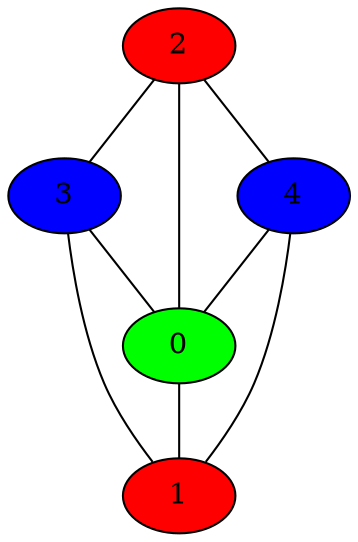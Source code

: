 strict graph {
    node [label="\N", style=filled];    0	[fillcolor=green];
    1	[fillcolor=red];
    2	[fillcolor=red];
    3	[fillcolor=blue];
    4	[fillcolor=blue];
    2 -- 3
    2 -- 4
    4 -- 1
    2 -- 0
    2 -- 4
    3 -- 1
    0 -- 1
    4 -- 0
    4 -- 0
    4 -- 2
    3 -- 0

}